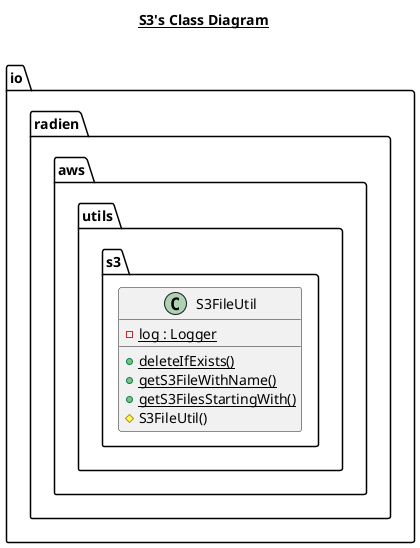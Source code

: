 @startuml

title __S3's Class Diagram__\n

  namespace io.radien.aws.utils.s3 {
    class io.radien.aws.utils.s3.S3FileUtil {
        {static} - log : Logger
        {static} + deleteIfExists()
        {static} + getS3FileWithName()
        {static} + getS3FilesStartingWith()
        # S3FileUtil()
    }
  }
  



 

@enduml
